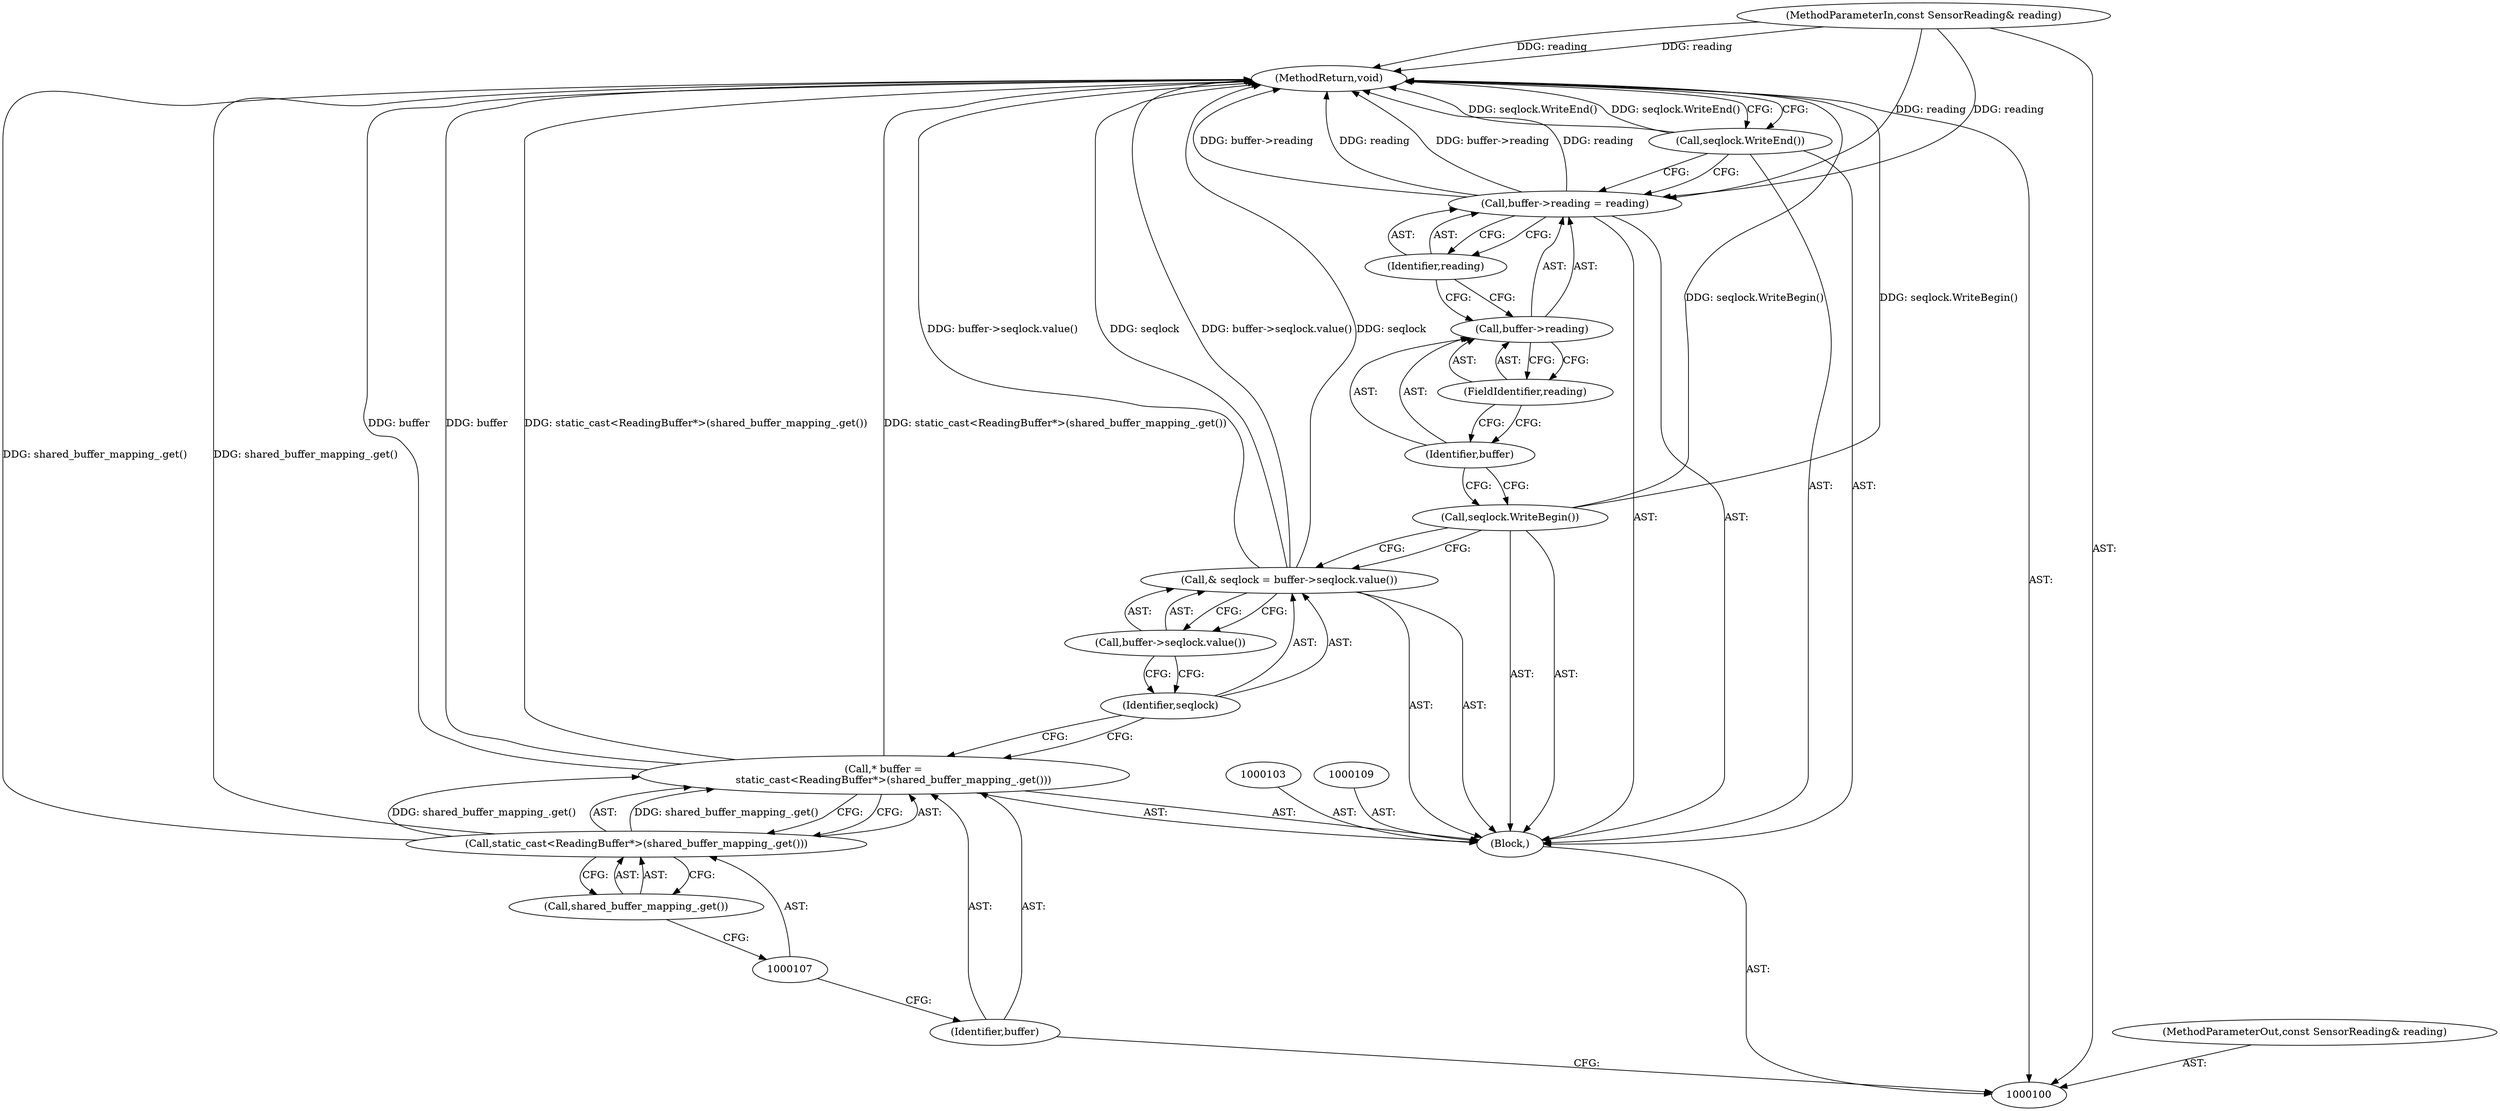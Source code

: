 digraph "1_Chrome_c0c8978849ac57e4ecd613ddc8ff7852a2054734_4" {
"1000120" [label="(MethodReturn,void)"];
"1000101" [label="(MethodParameterIn,const SensorReading& reading)"];
"1000153" [label="(MethodParameterOut,const SensorReading& reading)"];
"1000102" [label="(Block,)"];
"1000104" [label="(Call,* buffer =\n      static_cast<ReadingBuffer*>(shared_buffer_mapping_.get()))"];
"1000105" [label="(Identifier,buffer)"];
"1000108" [label="(Call,shared_buffer_mapping_.get())"];
"1000106" [label="(Call,static_cast<ReadingBuffer*>(shared_buffer_mapping_.get()))"];
"1000112" [label="(Call,buffer->seqlock.value())"];
"1000110" [label="(Call,& seqlock = buffer->seqlock.value())"];
"1000111" [label="(Identifier,seqlock)"];
"1000113" [label="(Call,seqlock.WriteBegin())"];
"1000117" [label="(FieldIdentifier,reading)"];
"1000118" [label="(Identifier,reading)"];
"1000114" [label="(Call,buffer->reading = reading)"];
"1000115" [label="(Call,buffer->reading)"];
"1000116" [label="(Identifier,buffer)"];
"1000119" [label="(Call,seqlock.WriteEnd())"];
"1000120" -> "1000100"  [label="AST: "];
"1000120" -> "1000119"  [label="CFG: "];
"1000106" -> "1000120"  [label="DDG: shared_buffer_mapping_.get()"];
"1000104" -> "1000120"  [label="DDG: buffer"];
"1000104" -> "1000120"  [label="DDG: static_cast<ReadingBuffer*>(shared_buffer_mapping_.get())"];
"1000114" -> "1000120"  [label="DDG: buffer->reading"];
"1000114" -> "1000120"  [label="DDG: reading"];
"1000110" -> "1000120"  [label="DDG: buffer->seqlock.value()"];
"1000110" -> "1000120"  [label="DDG: seqlock"];
"1000119" -> "1000120"  [label="DDG: seqlock.WriteEnd()"];
"1000113" -> "1000120"  [label="DDG: seqlock.WriteBegin()"];
"1000101" -> "1000120"  [label="DDG: reading"];
"1000101" -> "1000100"  [label="AST: "];
"1000101" -> "1000120"  [label="DDG: reading"];
"1000101" -> "1000114"  [label="DDG: reading"];
"1000153" -> "1000100"  [label="AST: "];
"1000102" -> "1000100"  [label="AST: "];
"1000103" -> "1000102"  [label="AST: "];
"1000104" -> "1000102"  [label="AST: "];
"1000109" -> "1000102"  [label="AST: "];
"1000110" -> "1000102"  [label="AST: "];
"1000113" -> "1000102"  [label="AST: "];
"1000114" -> "1000102"  [label="AST: "];
"1000119" -> "1000102"  [label="AST: "];
"1000104" -> "1000102"  [label="AST: "];
"1000104" -> "1000106"  [label="CFG: "];
"1000105" -> "1000104"  [label="AST: "];
"1000106" -> "1000104"  [label="AST: "];
"1000111" -> "1000104"  [label="CFG: "];
"1000104" -> "1000120"  [label="DDG: buffer"];
"1000104" -> "1000120"  [label="DDG: static_cast<ReadingBuffer*>(shared_buffer_mapping_.get())"];
"1000106" -> "1000104"  [label="DDG: shared_buffer_mapping_.get()"];
"1000105" -> "1000104"  [label="AST: "];
"1000105" -> "1000100"  [label="CFG: "];
"1000107" -> "1000105"  [label="CFG: "];
"1000108" -> "1000106"  [label="AST: "];
"1000108" -> "1000107"  [label="CFG: "];
"1000106" -> "1000108"  [label="CFG: "];
"1000106" -> "1000104"  [label="AST: "];
"1000106" -> "1000108"  [label="CFG: "];
"1000107" -> "1000106"  [label="AST: "];
"1000108" -> "1000106"  [label="AST: "];
"1000104" -> "1000106"  [label="CFG: "];
"1000106" -> "1000120"  [label="DDG: shared_buffer_mapping_.get()"];
"1000106" -> "1000104"  [label="DDG: shared_buffer_mapping_.get()"];
"1000112" -> "1000110"  [label="AST: "];
"1000112" -> "1000111"  [label="CFG: "];
"1000110" -> "1000112"  [label="CFG: "];
"1000110" -> "1000102"  [label="AST: "];
"1000110" -> "1000112"  [label="CFG: "];
"1000111" -> "1000110"  [label="AST: "];
"1000112" -> "1000110"  [label="AST: "];
"1000113" -> "1000110"  [label="CFG: "];
"1000110" -> "1000120"  [label="DDG: buffer->seqlock.value()"];
"1000110" -> "1000120"  [label="DDG: seqlock"];
"1000111" -> "1000110"  [label="AST: "];
"1000111" -> "1000104"  [label="CFG: "];
"1000112" -> "1000111"  [label="CFG: "];
"1000113" -> "1000102"  [label="AST: "];
"1000113" -> "1000110"  [label="CFG: "];
"1000116" -> "1000113"  [label="CFG: "];
"1000113" -> "1000120"  [label="DDG: seqlock.WriteBegin()"];
"1000117" -> "1000115"  [label="AST: "];
"1000117" -> "1000116"  [label="CFG: "];
"1000115" -> "1000117"  [label="CFG: "];
"1000118" -> "1000114"  [label="AST: "];
"1000118" -> "1000115"  [label="CFG: "];
"1000114" -> "1000118"  [label="CFG: "];
"1000114" -> "1000102"  [label="AST: "];
"1000114" -> "1000118"  [label="CFG: "];
"1000115" -> "1000114"  [label="AST: "];
"1000118" -> "1000114"  [label="AST: "];
"1000119" -> "1000114"  [label="CFG: "];
"1000114" -> "1000120"  [label="DDG: buffer->reading"];
"1000114" -> "1000120"  [label="DDG: reading"];
"1000101" -> "1000114"  [label="DDG: reading"];
"1000115" -> "1000114"  [label="AST: "];
"1000115" -> "1000117"  [label="CFG: "];
"1000116" -> "1000115"  [label="AST: "];
"1000117" -> "1000115"  [label="AST: "];
"1000118" -> "1000115"  [label="CFG: "];
"1000116" -> "1000115"  [label="AST: "];
"1000116" -> "1000113"  [label="CFG: "];
"1000117" -> "1000116"  [label="CFG: "];
"1000119" -> "1000102"  [label="AST: "];
"1000119" -> "1000114"  [label="CFG: "];
"1000120" -> "1000119"  [label="CFG: "];
"1000119" -> "1000120"  [label="DDG: seqlock.WriteEnd()"];
}
